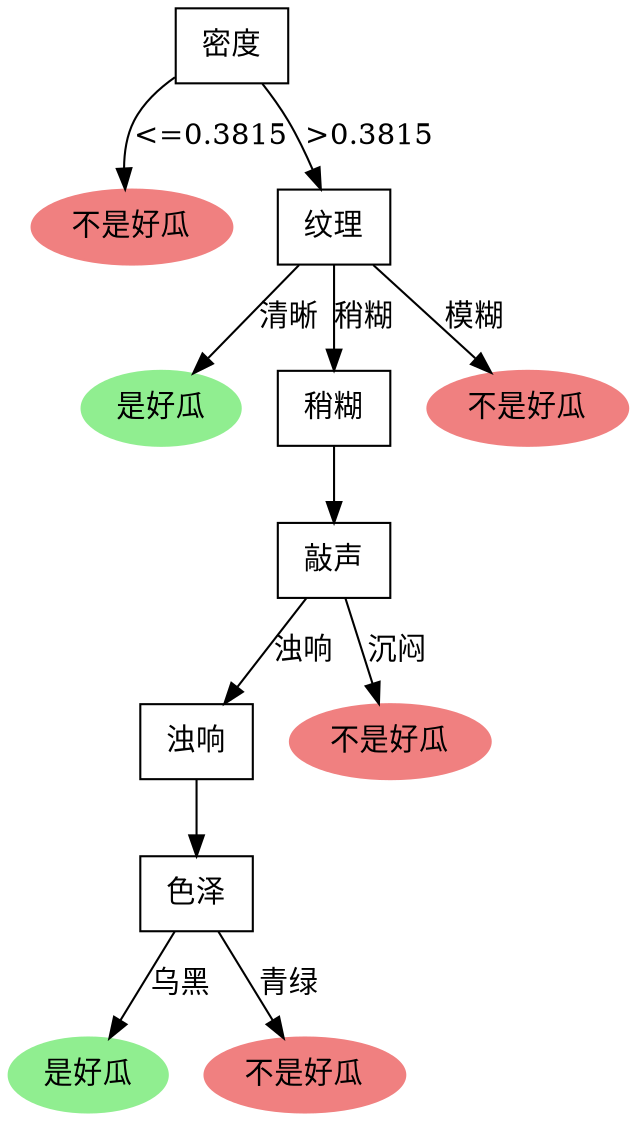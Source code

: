 digraph DecisionTree {
    node [shape=box];

    n0 [label="密度"];
    n1 [label="不是好瓜", shape=ellipse, style=filled, color=lightcoral];
    n3 [label="纹理"];
    n4 [label="是好瓜", shape=ellipse, style=filled, color=lightgreen];
    n5 [label="稍糊"];
    n6 [label="不是好瓜", shape=ellipse, style=filled, color=lightcoral];
    n7 [label="敲声"];
    n8 [label="浊响"];
    n9 [label="不是好瓜", shape=ellipse, style=filled, color=lightcoral];
    n10 [label="色泽"];
    n11 [label="是好瓜", shape=ellipse, style=filled, color=lightgreen];
    n12 [label="不是好瓜", shape=ellipse, style=filled, color=lightcoral];

    n0 -> n1 [label="<=0.3815"];
    n0 -> n3 [label=">0.3815"];

    n3 -> n4 [label="清晰"];
    n3 -> n5 [label="稍糊"];
    n3 -> n6 [label="模糊"];
    n5 -> n7 [label=""];
    n7 -> n8 [label="浊响"];
    n7 -> n9 [label="沉闷"];
    n8 -> n10 [label=""];
    n10 -> n11 [label="乌黑"];
    n10 -> n12 [label="青绿"];
}
